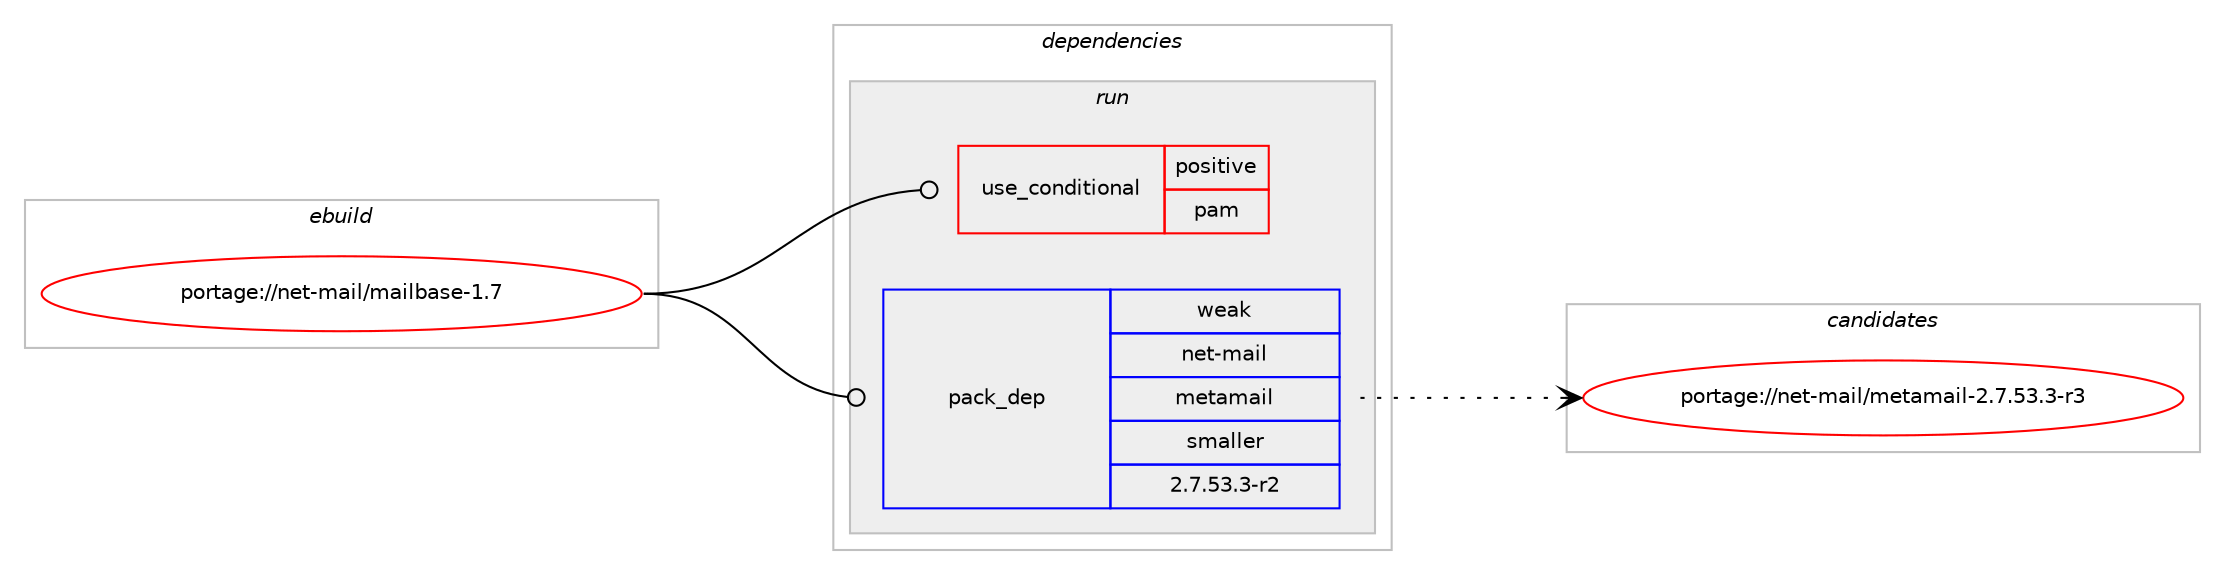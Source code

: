 digraph prolog {

# *************
# Graph options
# *************

newrank=true;
concentrate=true;
compound=true;
graph [rankdir=LR,fontname=Helvetica,fontsize=10,ranksep=1.5];#, ranksep=2.5, nodesep=0.2];
edge  [arrowhead=vee];
node  [fontname=Helvetica,fontsize=10];

# **********
# The ebuild
# **********

subgraph cluster_leftcol {
color=gray;
rank=same;
label=<<i>ebuild</i>>;
id [label="portage://net-mail/mailbase-1.7", color=red, width=4, href="../net-mail/mailbase-1.7.svg"];
}

# ****************
# The dependencies
# ****************

subgraph cluster_midcol {
color=gray;
label=<<i>dependencies</i>>;
subgraph cluster_compile {
fillcolor="#eeeeee";
style=filled;
label=<<i>compile</i>>;
}
subgraph cluster_compileandrun {
fillcolor="#eeeeee";
style=filled;
label=<<i>compile and run</i>>;
}
subgraph cluster_run {
fillcolor="#eeeeee";
style=filled;
label=<<i>run</i>>;
subgraph cond111 {
dependency249 [label=<<TABLE BORDER="0" CELLBORDER="1" CELLSPACING="0" CELLPADDING="4"><TR><TD ROWSPAN="3" CELLPADDING="10">use_conditional</TD></TR><TR><TD>positive</TD></TR><TR><TD>pam</TD></TR></TABLE>>, shape=none, color=red];
# *** BEGIN UNKNOWN DEPENDENCY TYPE (TODO) ***
# dependency249 -> package_dependency(portage://net-mail/mailbase-1.7,run,no,sys-libs,pam,none,[,,],[],[])
# *** END UNKNOWN DEPENDENCY TYPE (TODO) ***

}
id:e -> dependency249:w [weight=20,style="solid",arrowhead="odot"];
# *** BEGIN UNKNOWN DEPENDENCY TYPE (TODO) ***
# id -> package_dependency(portage://net-mail/mailbase-1.7,run,no,acct-group,mail,none,[,,],[],[])
# *** END UNKNOWN DEPENDENCY TYPE (TODO) ***

# *** BEGIN UNKNOWN DEPENDENCY TYPE (TODO) ***
# id -> package_dependency(portage://net-mail/mailbase-1.7,run,no,acct-user,mail,none,[,,],[],[])
# *** END UNKNOWN DEPENDENCY TYPE (TODO) ***

# *** BEGIN UNKNOWN DEPENDENCY TYPE (TODO) ***
# id -> package_dependency(portage://net-mail/mailbase-1.7,run,no,acct-user,postmaster,none,[,,],[],[])
# *** END UNKNOWN DEPENDENCY TYPE (TODO) ***

subgraph pack136 {
dependency250 [label=<<TABLE BORDER="0" CELLBORDER="1" CELLSPACING="0" CELLPADDING="4" WIDTH="220"><TR><TD ROWSPAN="6" CELLPADDING="30">pack_dep</TD></TR><TR><TD WIDTH="110">weak</TD></TR><TR><TD>net-mail</TD></TR><TR><TD>metamail</TD></TR><TR><TD>smaller</TD></TR><TR><TD>2.7.53.3-r2</TD></TR></TABLE>>, shape=none, color=blue];
}
id:e -> dependency250:w [weight=20,style="solid",arrowhead="odot"];
}
}

# **************
# The candidates
# **************

subgraph cluster_choices {
rank=same;
color=gray;
label=<<i>candidates</i>>;

subgraph choice136 {
color=black;
nodesep=1;
choice11010111645109971051084710910111697109971051084550465546535146514511451 [label="portage://net-mail/metamail-2.7.53.3-r3", color=red, width=4,href="../net-mail/metamail-2.7.53.3-r3.svg"];
dependency250:e -> choice11010111645109971051084710910111697109971051084550465546535146514511451:w [style=dotted,weight="100"];
}
}

}
